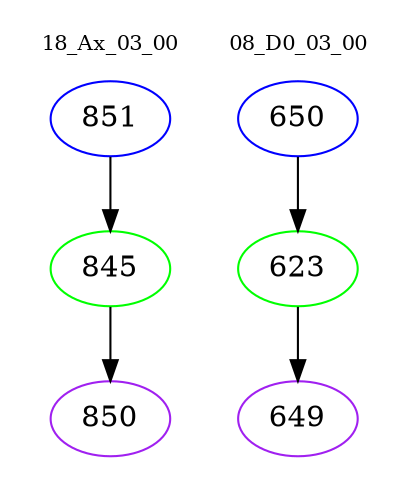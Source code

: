digraph{
subgraph cluster_0 {
color = white
label = "18_Ax_03_00";
fontsize=10;
T0_851 [label="851", color="blue"]
T0_851 -> T0_845 [color="black"]
T0_845 [label="845", color="green"]
T0_845 -> T0_850 [color="black"]
T0_850 [label="850", color="purple"]
}
subgraph cluster_1 {
color = white
label = "08_D0_03_00";
fontsize=10;
T1_650 [label="650", color="blue"]
T1_650 -> T1_623 [color="black"]
T1_623 [label="623", color="green"]
T1_623 -> T1_649 [color="black"]
T1_649 [label="649", color="purple"]
}
}
